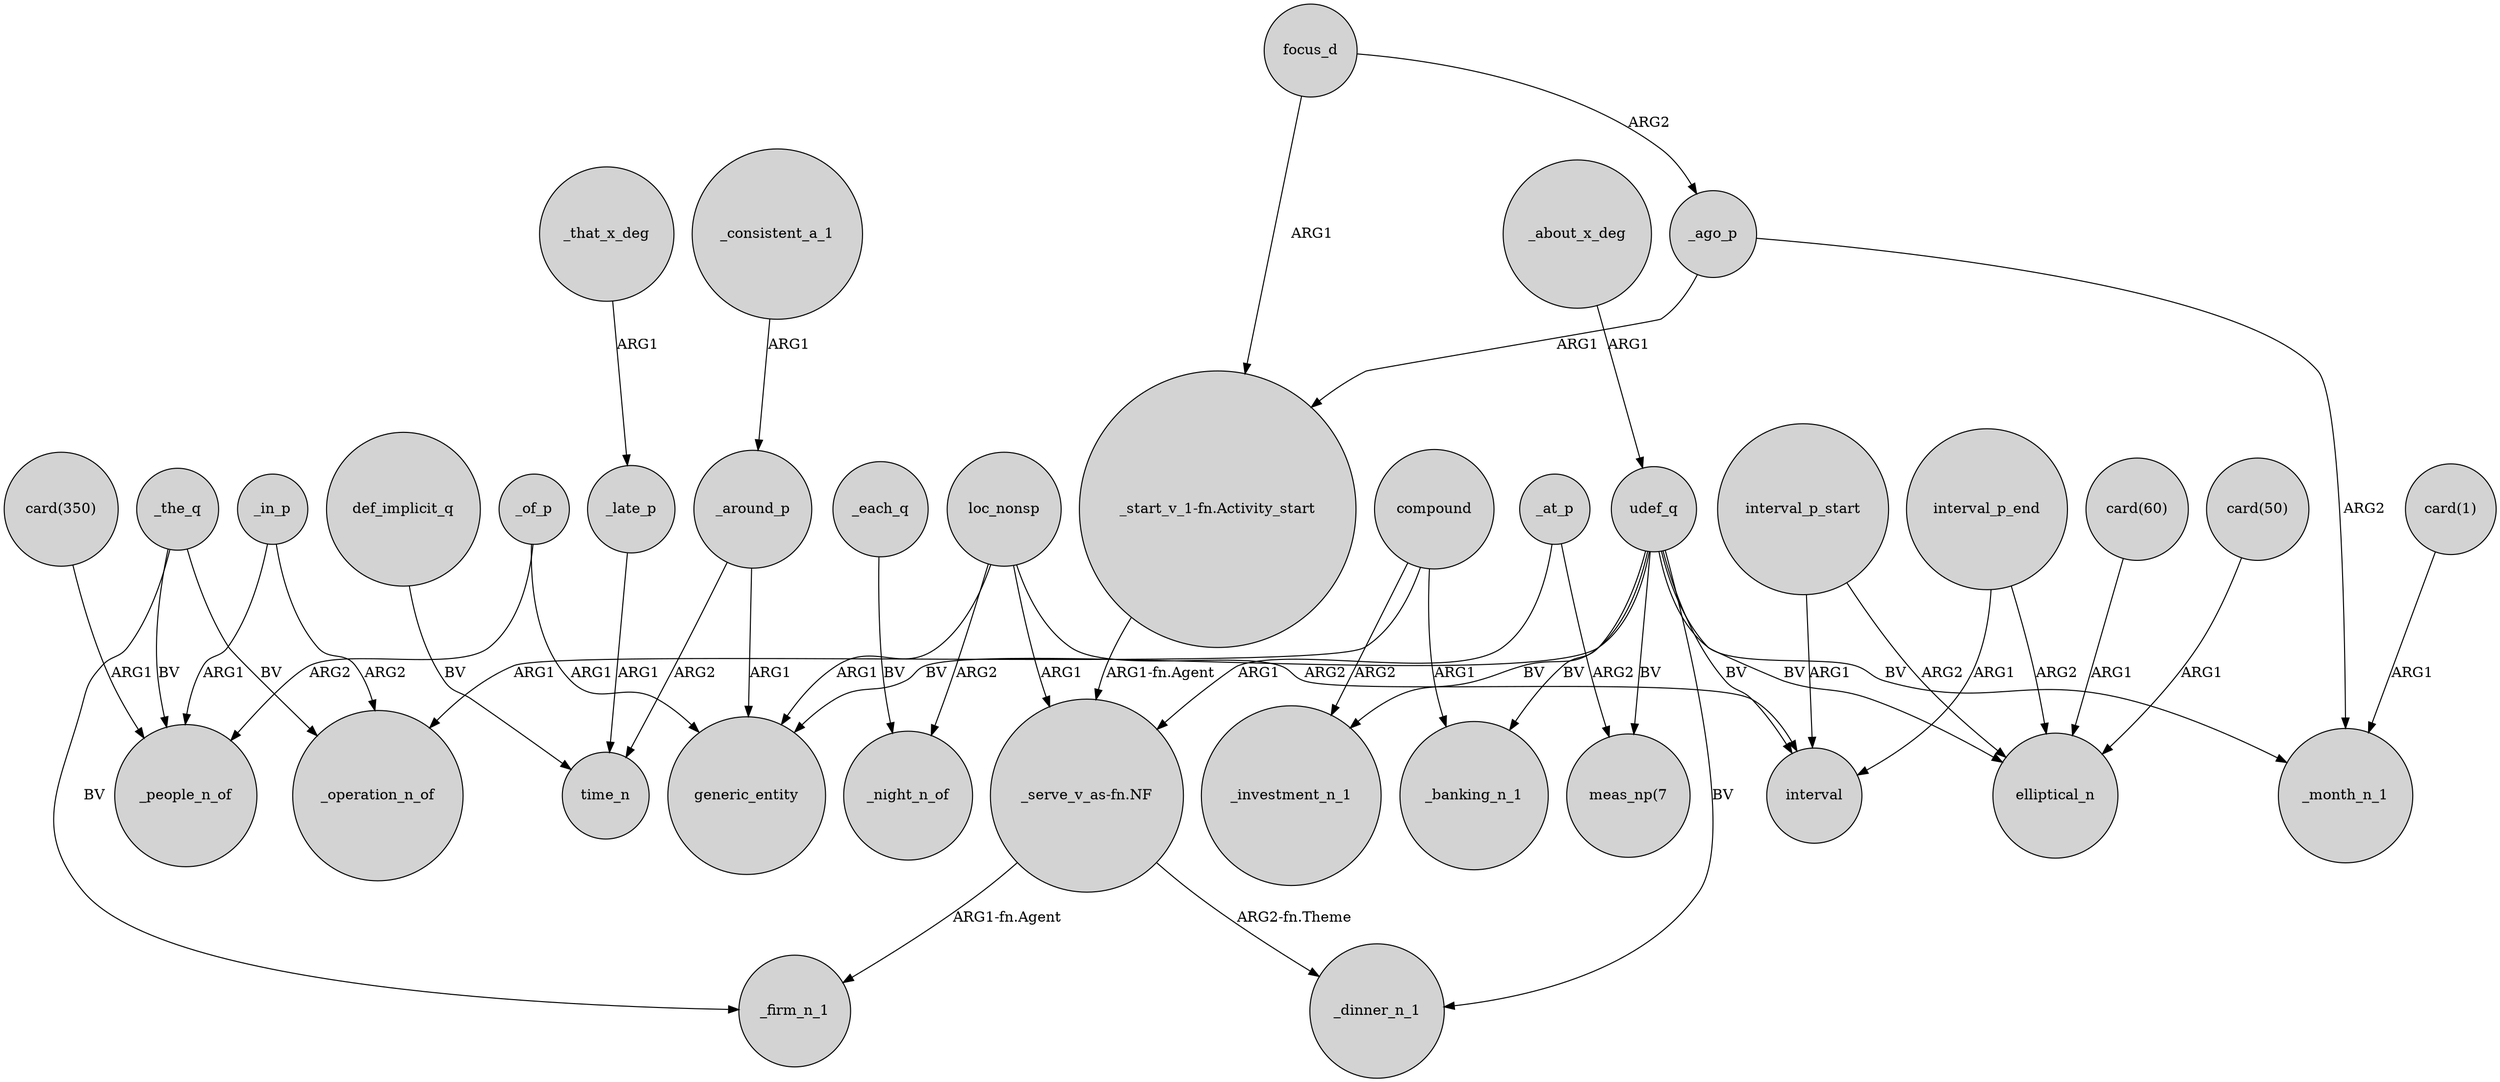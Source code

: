 digraph {
	node [shape=circle style=filled]
	udef_q -> _dinner_n_1 [label=BV]
	_late_p -> time_n [label=ARG1]
	compound -> _operation_n_of [label=ARG1]
	_each_q -> _night_n_of [label=BV]
	_around_p -> time_n [label=ARG2]
	loc_nonsp -> interval [label=ARG2]
	udef_q -> generic_entity [label=BV]
	udef_q -> elliptical_n [label=BV]
	_consistent_a_1 -> _around_p [label=ARG1]
	_at_p -> "meas_np(7":"30)" [label=ARG2]
	_the_q -> _operation_n_of [label=BV]
	"_start_v_1-fn.Activity_start" -> "_serve_v_as-fn.NF" [label="ARG1-fn.Agent"]
	"card(1)" -> _month_n_1 [label=ARG1]
	interval_p_end -> elliptical_n [label=ARG2]
	loc_nonsp -> generic_entity [label=ARG1]
	"_serve_v_as-fn.NF" -> _dinner_n_1 [label="ARG2-fn.Theme"]
	compound -> _investment_n_1 [label=ARG2]
	_in_p -> _operation_n_of [label=ARG2]
	interval_p_start -> elliptical_n [label=ARG2]
	"_serve_v_as-fn.NF" -> _firm_n_1 [label="ARG1-fn.Agent"]
	_about_x_deg -> udef_q [label=ARG1]
	udef_q -> _month_n_1 [label=BV]
	_at_p -> "_serve_v_as-fn.NF" [label=ARG1]
	"card(60)" -> elliptical_n [label=ARG1]
	_of_p -> _people_n_of [label=ARG2]
	compound -> _banking_n_1 [label=ARG1]
	interval_p_start -> interval [label=ARG1]
	udef_q -> "meas_np(7":"30)" [label=BV]
	_in_p -> _people_n_of [label=ARG1]
	_ago_p -> "_start_v_1-fn.Activity_start" [label=ARG1]
	"card(350)" -> _people_n_of [label=ARG1]
	"card(50)" -> elliptical_n [label=ARG1]
	_the_q -> _firm_n_1 [label=BV]
	focus_d -> "_start_v_1-fn.Activity_start" [label=ARG1]
	interval_p_end -> interval [label=ARG1]
	udef_q -> _investment_n_1 [label=BV]
	loc_nonsp -> _night_n_of [label=ARG2]
	focus_d -> _ago_p [label=ARG2]
	_that_x_deg -> _late_p [label=ARG1]
	udef_q -> _banking_n_1 [label=BV]
	_ago_p -> _month_n_1 [label=ARG2]
	loc_nonsp -> "_serve_v_as-fn.NF" [label=ARG1]
	udef_q -> interval [label=BV]
	_the_q -> _people_n_of [label=BV]
	def_implicit_q -> time_n [label=BV]
	_of_p -> generic_entity [label=ARG1]
	_around_p -> generic_entity [label=ARG1]
}

